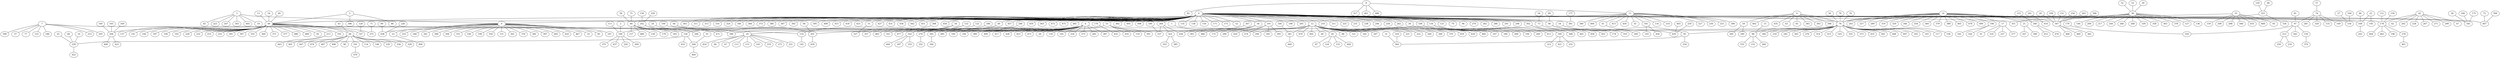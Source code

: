graph BFS_grafoGeografico_500_23  {
0;
6;
9;
12;
39;
49;
51;
52;
53;
58;
69;
73;
78;
79;
94;
96;
97;
108;
125;
134;
135;
138;
150;
156;
168;
171;
173;
176;
178;
191;
198;
205;
210;
211;
225;
231;
238;
246;
258;
262;
264;
279;
282;
286;
291;
298;
302;
303;
311;
313;
316;
324;
340;
345;
351;
366;
372;
381;
386;
387;
392;
395;
407;
408;
415;
418;
425;
427;
431;
436;
442;
451;
456;
457;
459;
463;
472;
475;
481;
482;
495;
498;
26;
29;
110;
118;
126;
145;
163;
224;
273;
283;
287;
330;
356;
384;
389;
409;
417;
428;
453;
473;
3;
23;
33;
85;
131;
197;
233;
248;
261;
280;
304;
331;
336;
338;
350;
361;
376;
382;
397;
405;
424;
467;
44;
45;
88;
121;
182;
204;
207;
221;
222;
260;
290;
341;
348;
370;
419;
434;
438;
460;
479;
492;
107;
5;
11;
13;
18;
40;
60;
92;
105;
137;
141;
144;
147;
187;
190;
192;
213;
228;
232;
253;
255;
275;
301;
307;
352;
369;
371;
377;
486;
489;
327;
119;
199;
391;
416;
172;
296;
365;
484;
305;
485;
56;
458;
4;
14;
36;
50;
55;
70;
76;
95;
98;
102;
103;
117;
158;
184;
201;
218;
245;
265;
270;
276;
314;
315;
325;
355;
373;
433;
441;
448;
497;
89;
174;
310;
452;
74;
81;
154;
212;
342;
359;
180;
490;
185;
194;
200;
411;
429;
27;
104;
22;
84;
243;
432;
42;
112;
139;
196;
278;
404;
462;
274;
292;
295;
420;
322;
337;
426;
368;
445;
28;
166;
175;
323;
177;
72;
394;
24;
46;
67;
113;
115;
143;
219;
272;
321;
454;
100;
142;
7;
239;
294;
410;
122;
297;
333;
444;
242;
19;
83;
223;
247;
343;
493;
494;
87;
124;
155;
449;
160;
165;
169;
406;
423;
1;
140;
440;
99;
226;
86;
396;
8;
41;
61;
80;
116;
181;
214;
227;
236;
251;
300;
380;
400;
413;
430;
43;
90;
101;
114;
148;
230;
326;
328;
447;
474;
487;
496;
128;
443;
491;
71;
308;
2;
111;
220;
309;
375;
437;
188;
344;
284;
59;
63;
65;
383;
393;
398;
402;
435;
17;
21;
106;
203;
240;
257;
289;
319;
329;
346;
347;
354;
360;
379;
388;
414;
465;
478;
499;
10;
30;
32;
127;
136;
146;
209;
217;
244;
266;
268;
339;
358;
363;
378;
93;
159;
208;
288;
446;
455;
468;
54;
254;
364;
15;
152;
269;
335;
64;
66;
439;
34;
132;
332;
57;
133;
149;
281;
320;
374;
216;
250;
170;
252;
312;
421;
259;
403;
195;
47;
62;
202;
234;
267;
271;
299;
401;
353;
385;
189;
367;
68;
129;
334;
37;
77;
123;
186;
215;
293;
399;
16;
25;
48;
422;
91;
464;
130;
229;
471;
82;
317;
461;
488;
249;
38;
75;
120;
157;
179;
183;
206;
480;
193;
450;
470;
285;
349;
35;
235;
237;
277;
167;
390;
162;
164;
153;
412;
476;
20;
109;
151;
256;
263;
306;
362;
466;
469;
241;
31;
318;
161;
357;
483;
477;
0 -- 6;
0 -- 9;
0 -- 12;
0 -- 39;
0 -- 49;
0 -- 51;
0 -- 52;
0 -- 53;
0 -- 58;
0 -- 69;
0 -- 73;
0 -- 78;
0 -- 79;
0 -- 94;
0 -- 96;
0 -- 97;
0 -- 108;
0 -- 125;
0 -- 134;
0 -- 135;
0 -- 138;
0 -- 150;
0 -- 156;
0 -- 168;
0 -- 171;
0 -- 173;
0 -- 176;
0 -- 178;
0 -- 191;
0 -- 198;
0 -- 205;
0 -- 210;
0 -- 211;
0 -- 225;
0 -- 231;
0 -- 238;
0 -- 246;
0 -- 258;
0 -- 262;
0 -- 264;
0 -- 279;
0 -- 282;
0 -- 286;
0 -- 291;
0 -- 298;
0 -- 302;
0 -- 303;
0 -- 311;
0 -- 313;
0 -- 316;
0 -- 324;
0 -- 340;
0 -- 345;
0 -- 351;
0 -- 366;
0 -- 372;
0 -- 381;
0 -- 386;
0 -- 387;
0 -- 392;
0 -- 395;
0 -- 407;
0 -- 408;
0 -- 415;
0 -- 418;
0 -- 425;
0 -- 427;
0 -- 431;
0 -- 436;
0 -- 442;
0 -- 451;
0 -- 456;
0 -- 457;
0 -- 459;
0 -- 463;
0 -- 472;
0 -- 475;
0 -- 481;
0 -- 482;
0 -- 495;
0 -- 498;
6 -- 26;
6 -- 29;
6 -- 110;
6 -- 118;
6 -- 126;
6 -- 145;
6 -- 163;
6 -- 224;
6 -- 273;
6 -- 283;
6 -- 287;
6 -- 330;
6 -- 356;
6 -- 384;
6 -- 389;
6 -- 409;
6 -- 417;
6 -- 428;
6 -- 453;
6 -- 473;
3 -- 9;
9 -- 23;
9 -- 33;
9 -- 85;
9 -- 131;
9 -- 197;
9 -- 233;
9 -- 248;
9 -- 261;
9 -- 280;
9 -- 304;
9 -- 331;
9 -- 336;
9 -- 338;
9 -- 350;
9 -- 361;
9 -- 376;
9 -- 382;
9 -- 397;
9 -- 405;
9 -- 424;
9 -- 467;
12 -- 44;
12 -- 45;
12 -- 88;
12 -- 121;
12 -- 182;
12 -- 204;
12 -- 207;
12 -- 221;
12 -- 222;
12 -- 260;
12 -- 290;
12 -- 341;
12 -- 348;
12 -- 370;
12 -- 419;
12 -- 434;
12 -- 438;
12 -- 460;
12 -- 479;
12 -- 492;
39 -- 107;
5 -- 49;
11 -- 49;
13 -- 49;
18 -- 49;
40 -- 49;
49 -- 60;
49 -- 92;
49 -- 105;
49 -- 137;
49 -- 141;
49 -- 144;
49 -- 147;
49 -- 187;
49 -- 190;
49 -- 192;
49 -- 213;
49 -- 228;
49 -- 232;
49 -- 253;
49 -- 255;
49 -- 275;
49 -- 301;
49 -- 307;
49 -- 352;
49 -- 369;
49 -- 371;
49 -- 377;
49 -- 486;
49 -- 489;
51 -- 327;
53 -- 119;
53 -- 199;
53 -- 391;
53 -- 416;
58 -- 172;
58 -- 296;
58 -- 365;
58 -- 484;
69 -- 305;
69 -- 485;
56 -- 73;
73 -- 458;
4 -- 78;
14 -- 78;
36 -- 78;
50 -- 78;
55 -- 78;
70 -- 78;
76 -- 78;
78 -- 95;
78 -- 98;
78 -- 102;
78 -- 103;
78 -- 117;
78 -- 158;
78 -- 184;
78 -- 201;
78 -- 218;
78 -- 245;
78 -- 265;
78 -- 270;
78 -- 276;
78 -- 314;
78 -- 315;
78 -- 325;
78 -- 355;
78 -- 373;
78 -- 433;
78 -- 441;
78 -- 448;
78 -- 497;
89 -- 94;
94 -- 174;
94 -- 310;
94 -- 452;
74 -- 97;
81 -- 97;
97 -- 154;
97 -- 212;
97 -- 342;
97 -- 359;
108 -- 180;
108 -- 490;
134 -- 185;
134 -- 194;
134 -- 200;
134 -- 411;
134 -- 429;
27 -- 156;
104 -- 156;
22 -- 168;
84 -- 168;
168 -- 243;
176 -- 432;
42 -- 178;
112 -- 178;
139 -- 178;
178 -- 196;
178 -- 278;
178 -- 404;
178 -- 462;
191 -- 274;
191 -- 292;
191 -- 295;
191 -- 420;
264 -- 322;
264 -- 337;
264 -- 426;
302 -- 368;
302 -- 445;
28 -- 345;
166 -- 345;
175 -- 345;
323 -- 351;
177 -- 381;
72 -- 407;
394 -- 407;
24 -- 29;
29 -- 46;
29 -- 67;
29 -- 113;
29 -- 115;
29 -- 143;
29 -- 219;
29 -- 272;
29 -- 321;
29 -- 454;
100 -- 110;
110 -- 142;
7 -- 126;
126 -- 239;
126 -- 294;
126 -- 410;
122 -- 163;
163 -- 297;
163 -- 333;
163 -- 444;
242 -- 389;
3 -- 19;
3 -- 83;
3 -- 223;
3 -- 247;
3 -- 343;
3 -- 493;
23 -- 494;
45 -- 87;
45 -- 124;
45 -- 155;
45 -- 449;
160 -- 204;
165 -- 204;
169 -- 204;
204 -- 406;
204 -- 423;
1 -- 290;
140 -- 341;
341 -- 440;
99 -- 438;
226 -- 438;
5 -- 86;
5 -- 396;
8 -- 11;
11 -- 41;
11 -- 61;
11 -- 80;
11 -- 116;
11 -- 181;
11 -- 214;
11 -- 227;
11 -- 236;
11 -- 251;
11 -- 300;
11 -- 380;
11 -- 400;
11 -- 413;
11 -- 430;
43 -- 60;
60 -- 90;
60 -- 101;
60 -- 114;
60 -- 148;
60 -- 230;
60 -- 326;
60 -- 328;
60 -- 447;
60 -- 474;
60 -- 487;
60 -- 496;
128 -- 147;
213 -- 443;
213 -- 491;
71 -- 275;
308 -- 327;
2 -- 199;
111 -- 199;
199 -- 220;
199 -- 309;
199 -- 375;
199 -- 437;
188 -- 305;
305 -- 344;
284 -- 485;
4 -- 59;
4 -- 63;
4 -- 65;
4 -- 383;
4 -- 393;
4 -- 398;
4 -- 402;
4 -- 435;
14 -- 17;
14 -- 21;
14 -- 106;
14 -- 203;
14 -- 240;
14 -- 257;
14 -- 289;
14 -- 319;
14 -- 329;
14 -- 346;
14 -- 347;
14 -- 354;
14 -- 360;
14 -- 379;
14 -- 388;
14 -- 414;
14 -- 465;
14 -- 478;
14 -- 499;
10 -- 36;
30 -- 36;
32 -- 36;
36 -- 127;
36 -- 136;
36 -- 146;
36 -- 209;
36 -- 217;
36 -- 244;
36 -- 266;
36 -- 268;
36 -- 339;
36 -- 358;
36 -- 363;
36 -- 378;
55 -- 93;
55 -- 159;
55 -- 208;
55 -- 288;
55 -- 446;
55 -- 455;
55 -- 468;
54 -- 95;
95 -- 254;
95 -- 364;
15 -- 98;
98 -- 152;
98 -- 269;
98 -- 335;
64 -- 201;
66 -- 201;
201 -- 439;
34 -- 270;
132 -- 270;
270 -- 332;
57 -- 74;
74 -- 133;
74 -- 149;
74 -- 281;
74 -- 320;
154 -- 374;
212 -- 216;
212 -- 250;
170 -- 359;
185 -- 252;
185 -- 312;
185 -- 421;
259 -- 429;
403 -- 429;
22 -- 195;
42 -- 47;
42 -- 62;
42 -- 202;
42 -- 234;
42 -- 267;
42 -- 271;
42 -- 299;
278 -- 401;
322 -- 353;
322 -- 385;
189 -- 337;
367 -- 426;
68 -- 323;
129 -- 323;
323 -- 334;
7 -- 37;
7 -- 77;
7 -- 123;
7 -- 186;
7 -- 215;
7 -- 293;
7 -- 399;
16 -- 239;
25 -- 239;
48 -- 239;
239 -- 422;
91 -- 294;
294 -- 464;
130 -- 242;
229 -- 242;
242 -- 471;
8 -- 82;
8 -- 317;
8 -- 461;
8 -- 488;
41 -- 249;
38 -- 80;
75 -- 80;
80 -- 120;
80 -- 157;
80 -- 179;
80 -- 183;
80 -- 206;
80 -- 480;
181 -- 193;
181 -- 450;
101 -- 470;
59 -- 285;
59 -- 349;
17 -- 35;
17 -- 235;
17 -- 237;
17 -- 277;
21 -- 167;
21 -- 390;
106 -- 162;
106 -- 164;
153 -- 240;
240 -- 412;
240 -- 476;
20 -- 347;
109 -- 347;
151 -- 347;
256 -- 347;
263 -- 347;
306 -- 347;
347 -- 362;
347 -- 466;
347 -- 469;
241 -- 414;
31 -- 364;
318 -- 364;
34 -- 161;
34 -- 357;
34 -- 483;
132 -- 477;
}
